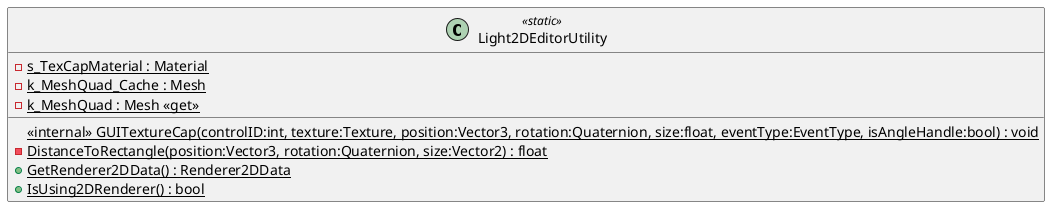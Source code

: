 @startuml
class Light2DEditorUtility <<static>> {
    {static} - s_TexCapMaterial : Material
    {static} - k_MeshQuad_Cache : Mesh
    {static} - k_MeshQuad : Mesh <<get>>
    {static} <<internal>> GUITextureCap(controlID:int, texture:Texture, position:Vector3, rotation:Quaternion, size:float, eventType:EventType, isAngleHandle:bool) : void
    {static} - DistanceToRectangle(position:Vector3, rotation:Quaternion, size:Vector2) : float
    + {static} GetRenderer2DData() : Renderer2DData
    + {static} IsUsing2DRenderer() : bool
}
@enduml
